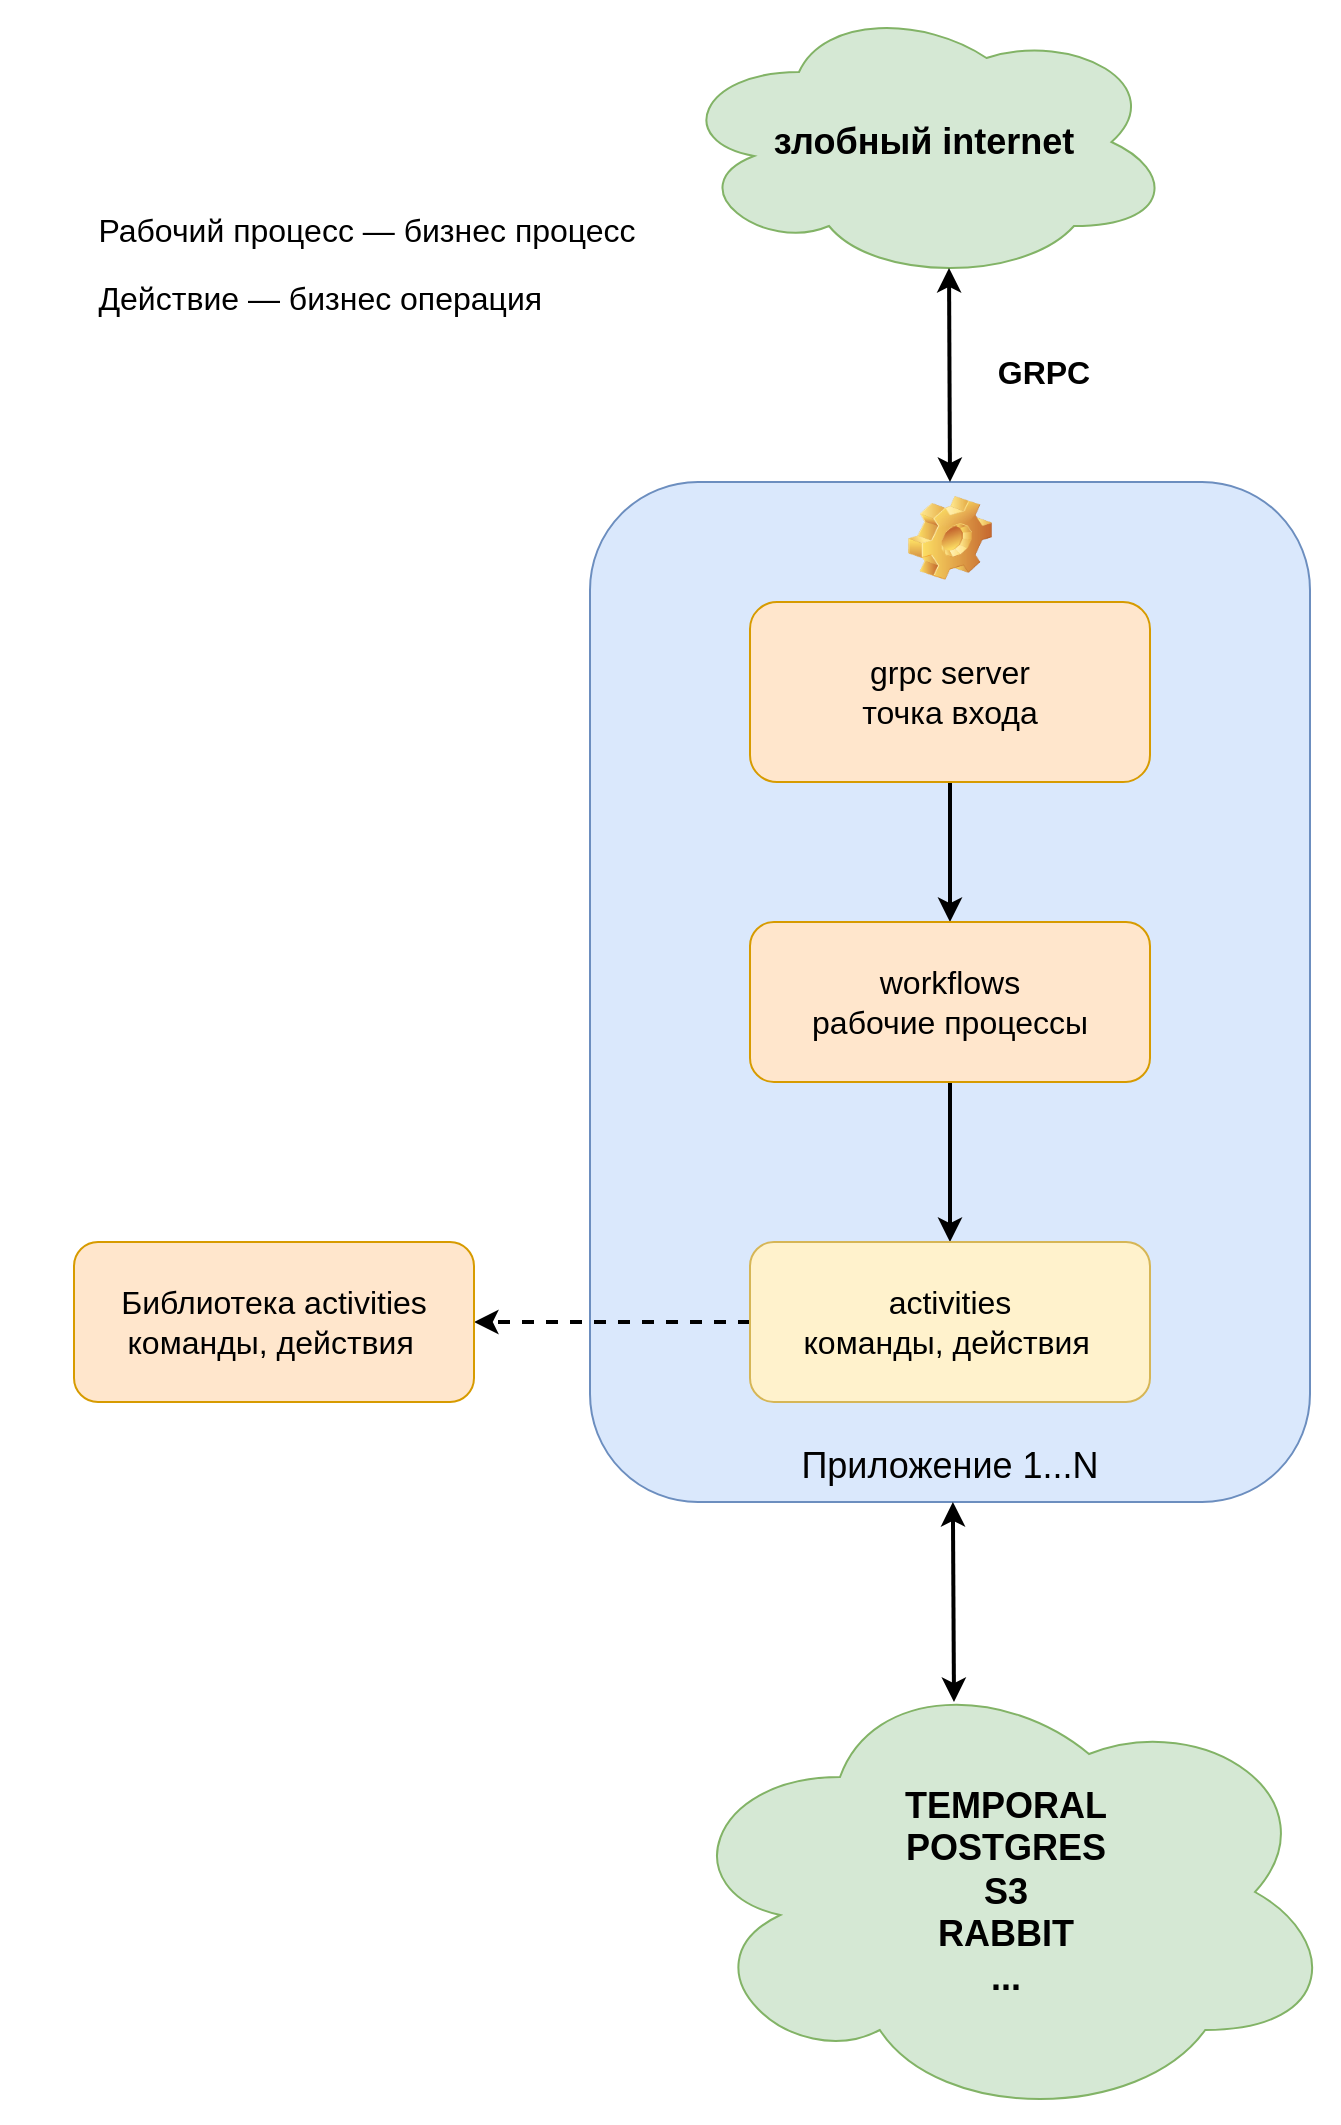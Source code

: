 <mxfile version="26.2.2">
  <diagram name="Страница — 1" id="nc0Fr-21nmKREP6-mE5-">
    <mxGraphModel dx="2581" dy="1020" grid="1" gridSize="10" guides="1" tooltips="1" connect="1" arrows="1" fold="1" page="1" pageScale="1" pageWidth="827" pageHeight="1169" math="0" shadow="0">
      <root>
        <mxCell id="0" />
        <mxCell id="1" parent="0" />
        <mxCell id="bWWInCZe1eX34rCO9hz8-5" value="&lt;font style=&quot;font-size: 18px;&quot;&gt;&lt;b style=&quot;&quot;&gt;злобный internet&lt;/b&gt;&lt;/font&gt;" style="ellipse;shape=cloud;whiteSpace=wrap;html=1;fillColor=#d5e8d4;strokeColor=#82b366;" parent="1" vertex="1">
          <mxGeometry x="-480" y="60" width="250" height="140" as="geometry" />
        </mxCell>
        <mxCell id="bWWInCZe1eX34rCO9hz8-12" value="&lt;font style=&quot;font-size: 18px; font-weight: normal;&quot;&gt;Приложение 1...N&lt;/font&gt;" style="label;whiteSpace=wrap;html=1;align=center;verticalAlign=bottom;spacingLeft=0;spacingBottom=4;imageAlign=center;imageVerticalAlign=top;image=img/clipart/Gear_128x128.png;fillColor=#dae8fc;strokeColor=#6c8ebf;" parent="1" vertex="1">
          <mxGeometry x="-522" y="300" width="360" height="510" as="geometry" />
        </mxCell>
        <mxCell id="bWWInCZe1eX34rCO9hz8-16" value="" style="edgeStyle=orthogonalEdgeStyle;rounded=0;orthogonalLoop=1;jettySize=auto;html=1;strokeWidth=2;" parent="1" source="bWWInCZe1eX34rCO9hz8-13" target="bWWInCZe1eX34rCO9hz8-14" edge="1">
          <mxGeometry relative="1" as="geometry" />
        </mxCell>
        <mxCell id="bWWInCZe1eX34rCO9hz8-13" value="&lt;span style=&quot;font-size: 16px;&quot;&gt;grpc server&lt;/span&gt;&lt;div&gt;&lt;span style=&quot;font-size: 16px;&quot;&gt;точка входа&lt;/span&gt;&lt;/div&gt;" style="rounded=1;whiteSpace=wrap;html=1;fillColor=#ffe6cc;strokeColor=#d79b00;" parent="1" vertex="1">
          <mxGeometry x="-442" y="360" width="200" height="90" as="geometry" />
        </mxCell>
        <mxCell id="bWWInCZe1eX34rCO9hz8-17" value="" style="edgeStyle=orthogonalEdgeStyle;rounded=0;orthogonalLoop=1;jettySize=auto;html=1;strokeWidth=2;" parent="1" source="bWWInCZe1eX34rCO9hz8-14" target="bWWInCZe1eX34rCO9hz8-15" edge="1">
          <mxGeometry relative="1" as="geometry" />
        </mxCell>
        <mxCell id="bWWInCZe1eX34rCO9hz8-14" value="&lt;font style=&quot;font-size: 16px;&quot;&gt;workflows&lt;/font&gt;&lt;div&gt;&lt;font style=&quot;font-size: 16px;&quot;&gt;рабочие процессы&lt;/font&gt;&lt;/div&gt;" style="rounded=1;whiteSpace=wrap;html=1;fillColor=#ffe6cc;strokeColor=#d79b00;" parent="1" vertex="1">
          <mxGeometry x="-442" y="520" width="200" height="80" as="geometry" />
        </mxCell>
        <mxCell id="bWWInCZe1eX34rCO9hz8-26" style="edgeStyle=orthogonalEdgeStyle;rounded=0;orthogonalLoop=1;jettySize=auto;html=1;entryX=1;entryY=0.5;entryDx=0;entryDy=0;dashed=1;strokeWidth=2;" parent="1" source="bWWInCZe1eX34rCO9hz8-15" target="bWWInCZe1eX34rCO9hz8-23" edge="1">
          <mxGeometry relative="1" as="geometry" />
        </mxCell>
        <mxCell id="bWWInCZe1eX34rCO9hz8-15" value="&lt;font style=&quot;font-size: 16px;&quot;&gt;activities&lt;/font&gt;&lt;div&gt;&lt;font style=&quot;font-size: 16px;&quot;&gt;команды, действия&lt;/font&gt;&amp;nbsp;&lt;/div&gt;" style="rounded=1;whiteSpace=wrap;html=1;fillColor=#fff2cc;strokeColor=#d6b656;" parent="1" vertex="1">
          <mxGeometry x="-442" y="680" width="200" height="80" as="geometry" />
        </mxCell>
        <mxCell id="bWWInCZe1eX34rCO9hz8-21" value="&lt;span style=&quot;font-size: 18px;&quot;&gt;&lt;b&gt;TEMPORAL&lt;br&gt;&lt;/b&gt;&lt;/span&gt;&lt;div&gt;&lt;div&gt;&lt;span style=&quot;font-size: 18px;&quot;&gt;&lt;b&gt;POSTGRES&lt;/b&gt;&lt;/span&gt;&lt;/div&gt;&lt;div&gt;&lt;font style=&quot;font-size: 18px;&quot;&gt;&lt;b&gt;S3&lt;/b&gt;&lt;/font&gt;&lt;/div&gt;&lt;div&gt;&lt;span style=&quot;font-size: 18px;&quot;&gt;&lt;b&gt;RABBIT&lt;/b&gt;&lt;/span&gt;&lt;/div&gt;&lt;/div&gt;&lt;div&gt;&lt;span style=&quot;font-size: 18px;&quot;&gt;&lt;b&gt;...&lt;/b&gt;&lt;/span&gt;&lt;/div&gt;" style="ellipse;shape=cloud;whiteSpace=wrap;html=1;fillColor=#d5e8d4;strokeColor=#82b366;" parent="1" vertex="1">
          <mxGeometry x="-480" y="890" width="332" height="230" as="geometry" />
        </mxCell>
        <mxCell id="bWWInCZe1eX34rCO9hz8-23" value="&lt;div&gt;&lt;font style=&quot;font-size: 16px;&quot;&gt;Библиотека&amp;nbsp;&lt;/font&gt;&lt;span style=&quot;font-size: 16px; background-color: transparent; color: light-dark(rgb(0, 0, 0), rgb(255, 255, 255));&quot;&gt;activities&lt;/span&gt;&lt;/div&gt;&lt;div&gt;&lt;font style=&quot;font-size: 16px;&quot;&gt;команды, действия&lt;/font&gt;&amp;nbsp;&lt;/div&gt;" style="rounded=1;whiteSpace=wrap;html=1;fillColor=#ffe6cc;strokeColor=#d79b00;" parent="1" vertex="1">
          <mxGeometry x="-780" y="680" width="200" height="80" as="geometry" />
        </mxCell>
        <mxCell id="bWWInCZe1eX34rCO9hz8-27" value="" style="endArrow=classic;startArrow=classic;html=1;rounded=0;strokeWidth=2;" parent="1" target="bWWInCZe1eX34rCO9hz8-12" edge="1">
          <mxGeometry width="50" height="50" relative="1" as="geometry">
            <mxPoint x="-340" y="910" as="sourcePoint" />
            <mxPoint x="-490" y="590" as="targetPoint" />
          </mxGeometry>
        </mxCell>
        <mxCell id="bWWInCZe1eX34rCO9hz8-28" value="" style="endArrow=classic;startArrow=classic;html=1;rounded=0;entryX=0.55;entryY=0.95;entryDx=0;entryDy=0;entryPerimeter=0;exitX=0.5;exitY=0;exitDx=0;exitDy=0;strokeWidth=2;" parent="1" source="bWWInCZe1eX34rCO9hz8-12" target="bWWInCZe1eX34rCO9hz8-5" edge="1">
          <mxGeometry width="50" height="50" relative="1" as="geometry">
            <mxPoint x="-540" y="640" as="sourcePoint" />
            <mxPoint x="-490" y="590" as="targetPoint" />
          </mxGeometry>
        </mxCell>
        <mxCell id="bWWInCZe1eX34rCO9hz8-29" value="&lt;font style=&quot;font-size: 16px;&quot;&gt;&lt;b&gt;GRPC&lt;/b&gt;&lt;/font&gt;" style="text;html=1;align=center;verticalAlign=middle;whiteSpace=wrap;rounded=0;" parent="1" vertex="1">
          <mxGeometry x="-330" y="230" width="70" height="30" as="geometry" />
        </mxCell>
        <mxCell id="bWWInCZe1eX34rCO9hz8-30" value="&lt;p style=&quot;line-height: 1px; margin-bottom: 0cm; background: transparent; font-size: medium; text-align: start;&quot;&gt;Рабочий процесс — бизнес процесс&lt;/p&gt;&lt;p style=&quot;line-height: 1px; margin-bottom: 0cm; background: transparent; font-size: medium; text-align: start;&quot;&gt;&lt;br&gt;&lt;/p&gt;&lt;p style=&quot;line-height: 1px; margin-bottom: 0cm; background: transparent; font-size: medium; text-align: start;&quot;&gt;Действие — бизнес операция&lt;/p&gt;" style="text;html=1;align=center;verticalAlign=middle;whiteSpace=wrap;rounded=0;" parent="1" vertex="1">
          <mxGeometry x="-817" y="90" width="367" height="190" as="geometry" />
        </mxCell>
      </root>
    </mxGraphModel>
  </diagram>
</mxfile>
